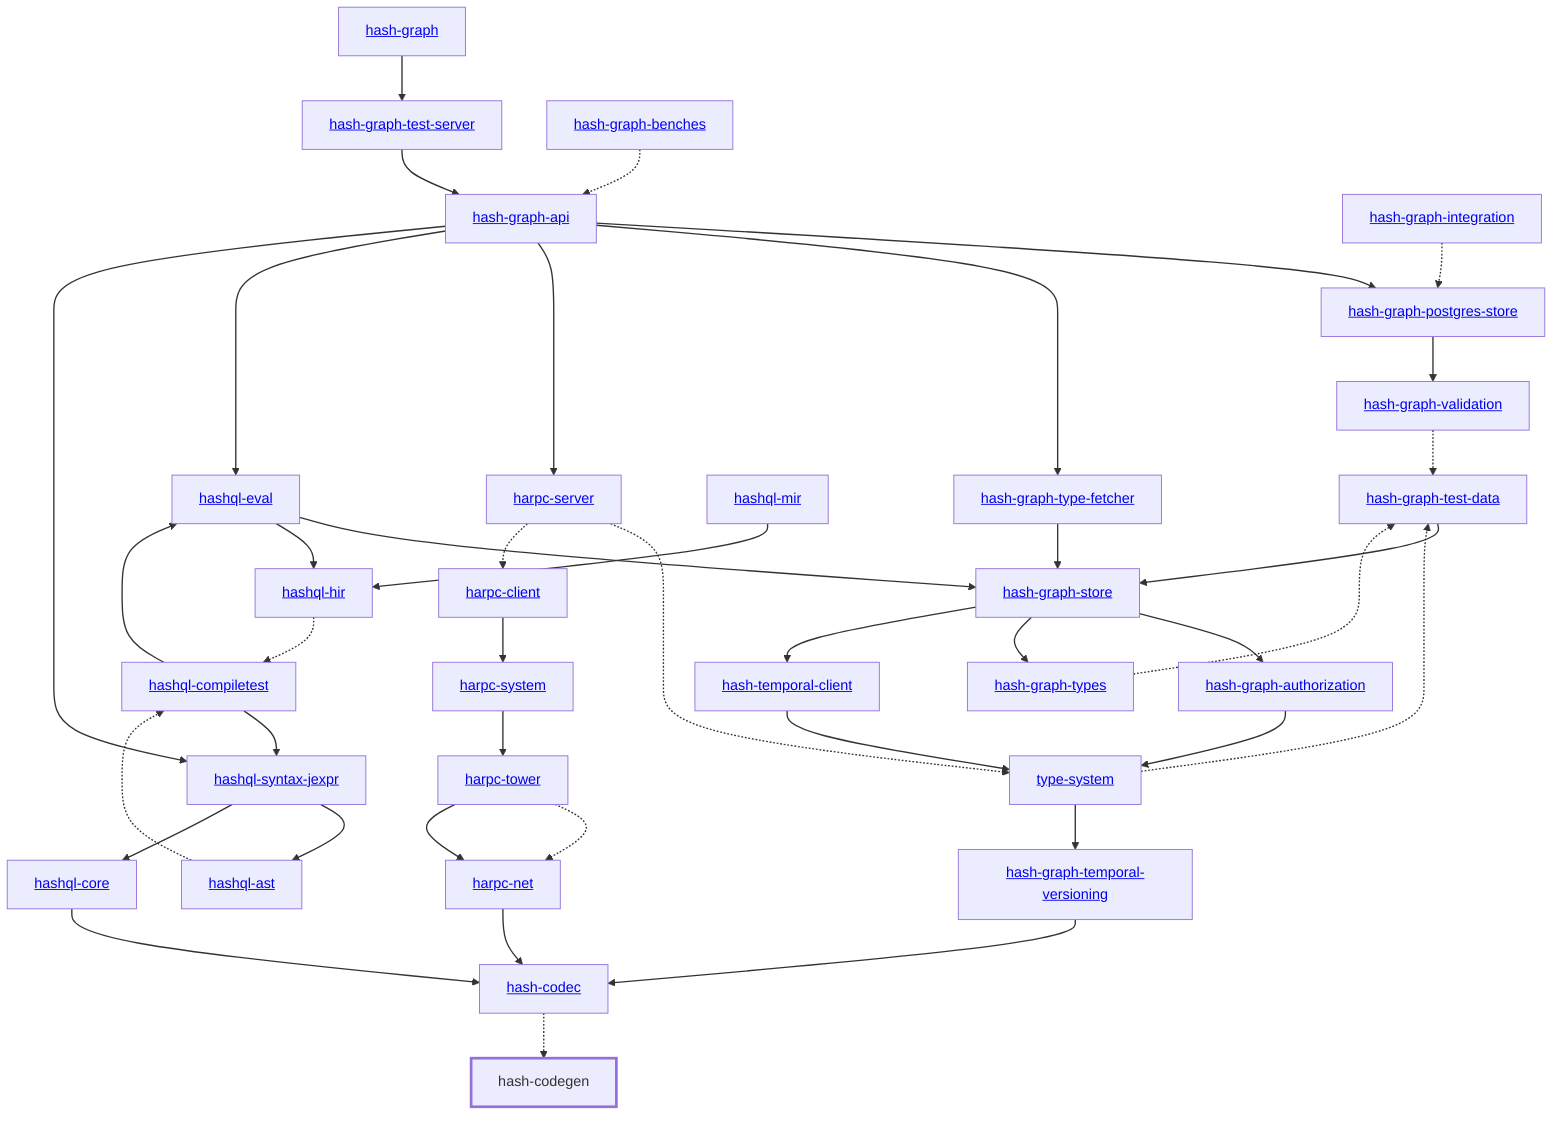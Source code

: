 graph TD
    linkStyle default stroke-width:1.5px
    classDef default stroke-width:1px
    classDef root stroke-width:3px
    classDef dev stroke-width:1px
    classDef build stroke-width:1px
    %% Legend
    %% --> : Normal dependency
    %% -.-> : Dev dependency
    %% ---> : Build dependency
    0[<a href="../hash_graph/index.html">hash-graph</a>]
    1[<a href="../type_system/index.html">type-system</a>]
    2[<a href="../hash_codec/index.html">hash-codec</a>]
    3[hash-codegen]
    class 3 root
    4[<a href="../hash_graph_api/index.html">hash-graph-api</a>]
    5[<a href="../hash_graph_authorization/index.html">hash-graph-authorization</a>]
    6[<a href="../hash_graph_postgres_store/index.html">hash-graph-postgres-store</a>]
    7[<a href="../hash_graph_store/index.html">hash-graph-store</a>]
    8[<a href="../hash_graph_temporal_versioning/index.html">hash-graph-temporal-versioning</a>]
    9[<a href="../hash_graph_test_server/index.html">hash-graph-test-server</a>]
    10[<a href="../hash_graph_type_fetcher/index.html">hash-graph-type-fetcher</a>]
    11[<a href="../hash_graph_types/index.html">hash-graph-types</a>]
    12[<a href="../hash_graph_validation/index.html">hash-graph-validation</a>]
    13[<a href="../harpc_client/index.html">harpc-client</a>]
    14[<a href="../harpc_net/index.html">harpc-net</a>]
    15[<a href="../harpc_server/index.html">harpc-server</a>]
    16[<a href="../harpc_system/index.html">harpc-system</a>]
    17[<a href="../harpc_tower/index.html">harpc-tower</a>]
    18[<a href="../hashql_ast/index.html">hashql-ast</a>]
    19[<a href="../hashql_compiletest/index.html">hashql-compiletest</a>]
    20[<a href="../hashql_core/index.html">hashql-core</a>]
    21[<a href="../hashql_eval/index.html">hashql-eval</a>]
    22[<a href="../hashql_hir/index.html">hashql-hir</a>]
    23[<a href="../hashql_mir/index.html">hashql-mir</a>]
    24[<a href="../hashql_syntax_jexpr/index.html">hashql-syntax-jexpr</a>]
    25[<a href="../hash_temporal_client/index.html">hash-temporal-client</a>]
    26[<a href="../hash_graph_benches/index.html">hash-graph-benches</a>]
    27[<a href="../hash_graph_integration/index.html">hash-graph-integration</a>]
    28[<a href="../hash_graph_test_data/index.html">hash-graph-test-data</a>]
    0 --> 9
    1 --> 8
    1 -.-> 28
    2 -.-> 3
    4 --> 6
    4 --> 10
    4 --> 15
    4 --> 21
    4 --> 24
    5 --> 1
    6 --> 12
    7 --> 5
    7 --> 11
    7 --> 25
    8 --> 2
    9 --> 4
    10 --> 7
    11 -.-> 28
    12 -.-> 28
    13 --> 16
    14 --> 2
    15 -.-> 1
    15 -.-> 13
    16 --> 17
    17 -.-> 14
    17 --> 14
    18 -.-> 19
    19 --> 21
    19 --> 24
    20 --> 2
    21 --> 7
    21 --> 22
    22 -.-> 19
    23 --> 22
    24 --> 18
    24 --> 20
    25 --> 1
    26 -.-> 4
    27 -.-> 6
    28 --> 7